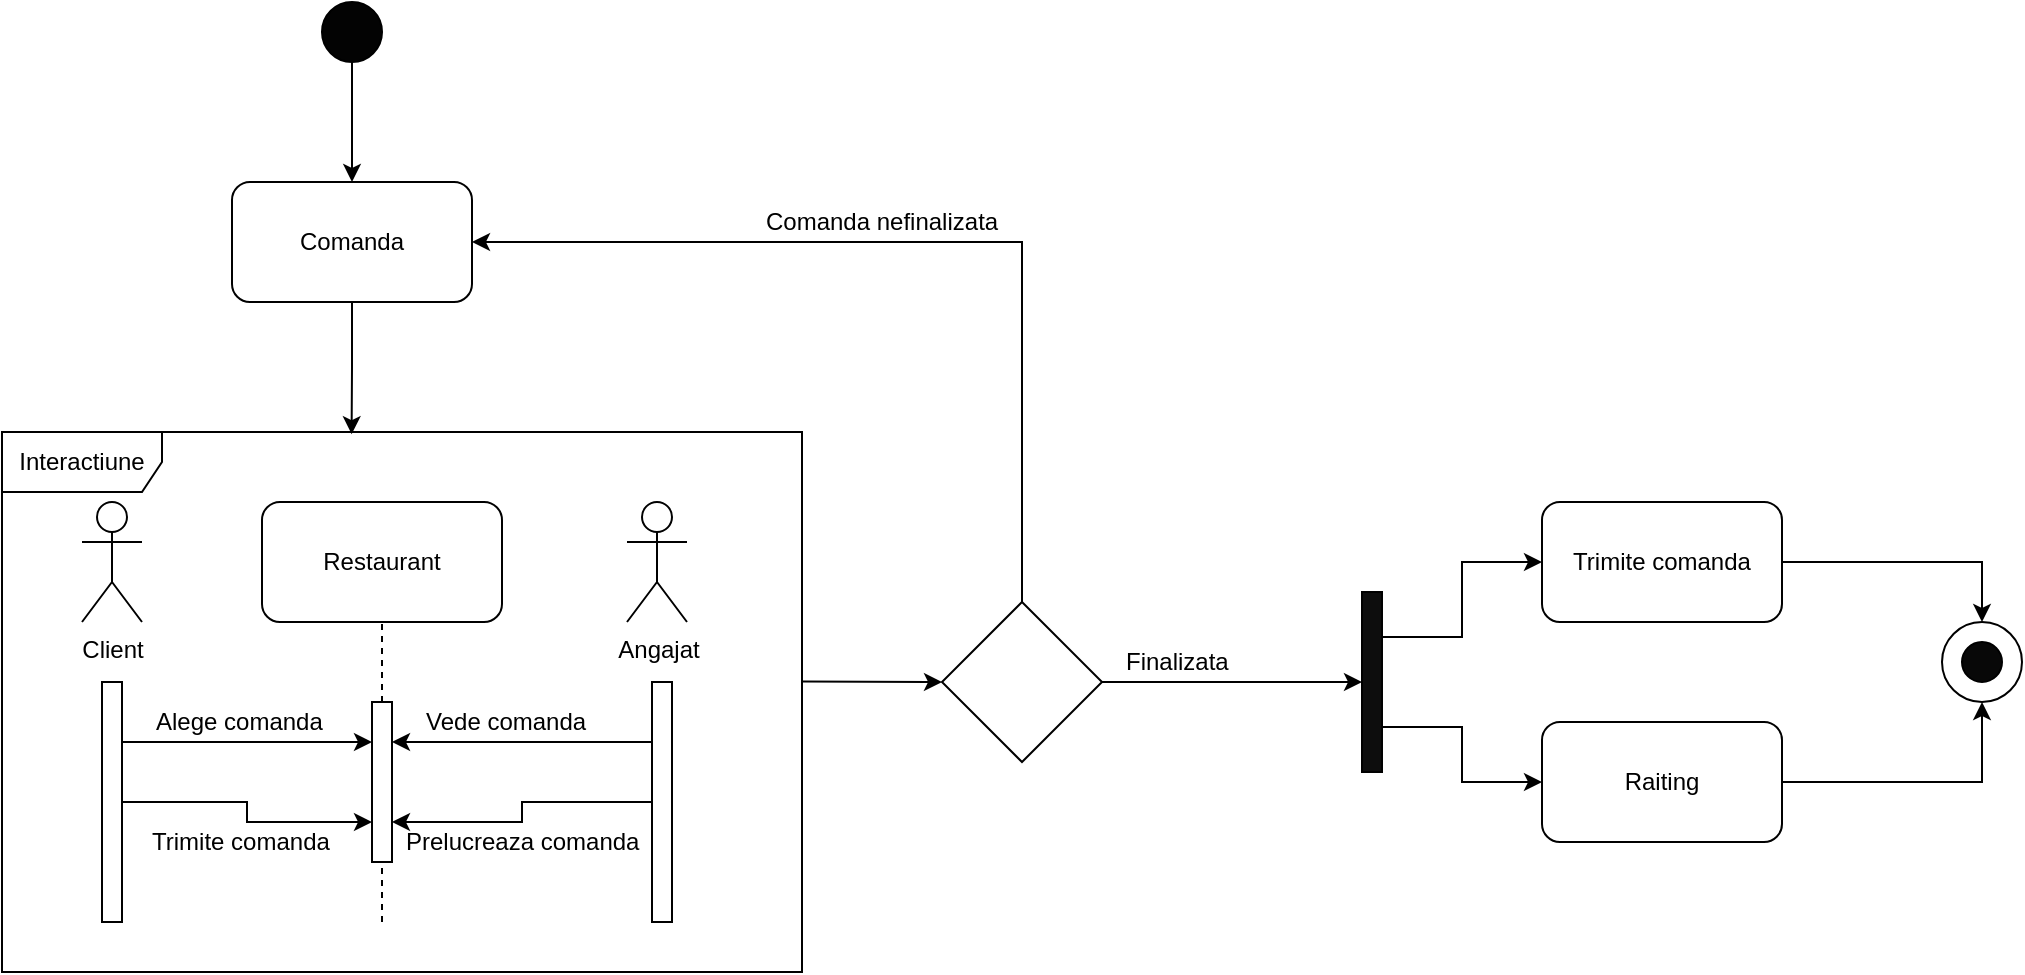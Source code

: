 <mxfile version="12.2.7" type="device" pages="1"><diagram id="_j-Is9A3159SnIleHM5O" name="Page-1"><mxGraphModel dx="1024" dy="534" grid="1" gridSize="10" guides="1" tooltips="1" connect="1" arrows="1" fold="1" page="1" pageScale="1" pageWidth="850" pageHeight="1100" background="#ffffff" math="0" shadow="0"><root><mxCell id="0"/><mxCell id="1" parent="0"/><mxCell id="GLLG_fY9HDYLpjCnQuCL-3" style="edgeStyle=orthogonalEdgeStyle;rounded=0;orthogonalLoop=1;jettySize=auto;html=1;exitX=0.5;exitY=1;exitDx=0;exitDy=0;" edge="1" parent="1" source="GLLG_fY9HDYLpjCnQuCL-1" target="GLLG_fY9HDYLpjCnQuCL-2"><mxGeometry relative="1" as="geometry"/></mxCell><mxCell id="GLLG_fY9HDYLpjCnQuCL-1" value="" style="ellipse;whiteSpace=wrap;html=1;aspect=fixed;fillColor=#030303;" vertex="1" parent="1"><mxGeometry x="180" y="40" width="30" height="30" as="geometry"/></mxCell><mxCell id="GLLG_fY9HDYLpjCnQuCL-32" style="edgeStyle=orthogonalEdgeStyle;rounded=0;orthogonalLoop=1;jettySize=auto;html=1;exitX=0.5;exitY=1;exitDx=0;exitDy=0;entryX=0.437;entryY=0.004;entryDx=0;entryDy=0;entryPerimeter=0;" edge="1" parent="1" source="GLLG_fY9HDYLpjCnQuCL-2" target="GLLG_fY9HDYLpjCnQuCL-4"><mxGeometry relative="1" as="geometry"/></mxCell><mxCell id="GLLG_fY9HDYLpjCnQuCL-2" value="Comanda" style="rounded=1;whiteSpace=wrap;html=1;fillColor=#FFFFFF;" vertex="1" parent="1"><mxGeometry x="135" y="130" width="120" height="60" as="geometry"/></mxCell><mxCell id="GLLG_fY9HDYLpjCnQuCL-4" value="Interactiune" style="shape=umlFrame;whiteSpace=wrap;html=1;fillColor=#FFFFFF;width=80;height=30;" vertex="1" parent="1"><mxGeometry x="20" y="255" width="400" height="270" as="geometry"/></mxCell><mxCell id="GLLG_fY9HDYLpjCnQuCL-5" value="Client" style="shape=umlActor;verticalLabelPosition=bottom;labelBackgroundColor=#ffffff;verticalAlign=top;html=1;outlineConnect=0;fillColor=#FFFFFF;" vertex="1" parent="1"><mxGeometry x="60" y="290" width="30" height="60" as="geometry"/></mxCell><mxCell id="GLLG_fY9HDYLpjCnQuCL-22" style="edgeStyle=orthogonalEdgeStyle;rounded=0;orthogonalLoop=1;jettySize=auto;html=1;exitX=1;exitY=0.5;exitDx=0;exitDy=0;entryX=0;entryY=0.75;entryDx=0;entryDy=0;" edge="1" parent="1" source="GLLG_fY9HDYLpjCnQuCL-10" target="GLLG_fY9HDYLpjCnQuCL-19"><mxGeometry relative="1" as="geometry"/></mxCell><mxCell id="GLLG_fY9HDYLpjCnQuCL-10" value="" style="rounded=0;whiteSpace=wrap;html=1;fillColor=#FFFFFF;" vertex="1" parent="1"><mxGeometry x="70" y="380" width="10" height="120" as="geometry"/></mxCell><mxCell id="GLLG_fY9HDYLpjCnQuCL-11" value="Restaurant" style="rounded=1;whiteSpace=wrap;html=1;fillColor=#FFFFFF;" vertex="1" parent="1"><mxGeometry x="150" y="290" width="120" height="60" as="geometry"/></mxCell><mxCell id="GLLG_fY9HDYLpjCnQuCL-12" value="" style="endArrow=none;dashed=1;html=1;entryX=0.5;entryY=1;entryDx=0;entryDy=0;" edge="1" parent="1" source="GLLG_fY9HDYLpjCnQuCL-19" target="GLLG_fY9HDYLpjCnQuCL-11"><mxGeometry width="50" height="50" relative="1" as="geometry"><mxPoint x="210" y="500" as="sourcePoint"/><mxPoint x="510" y="540" as="targetPoint"/></mxGeometry></mxCell><mxCell id="GLLG_fY9HDYLpjCnQuCL-13" value="Angajat" style="shape=umlActor;verticalLabelPosition=bottom;labelBackgroundColor=#ffffff;verticalAlign=top;html=1;outlineConnect=0;fillColor=#FFFFFF;" vertex="1" parent="1"><mxGeometry x="332.5" y="290" width="30" height="60" as="geometry"/></mxCell><mxCell id="GLLG_fY9HDYLpjCnQuCL-27" style="edgeStyle=orthogonalEdgeStyle;rounded=0;orthogonalLoop=1;jettySize=auto;html=1;exitX=0;exitY=0.25;exitDx=0;exitDy=0;entryX=1;entryY=0.25;entryDx=0;entryDy=0;" edge="1" parent="1" source="GLLG_fY9HDYLpjCnQuCL-18" target="GLLG_fY9HDYLpjCnQuCL-19"><mxGeometry relative="1" as="geometry"/></mxCell><mxCell id="GLLG_fY9HDYLpjCnQuCL-28" style="edgeStyle=orthogonalEdgeStyle;rounded=0;orthogonalLoop=1;jettySize=auto;html=1;exitX=0;exitY=0.5;exitDx=0;exitDy=0;entryX=1;entryY=0.75;entryDx=0;entryDy=0;" edge="1" parent="1" source="GLLG_fY9HDYLpjCnQuCL-18" target="GLLG_fY9HDYLpjCnQuCL-19"><mxGeometry relative="1" as="geometry"/></mxCell><mxCell id="GLLG_fY9HDYLpjCnQuCL-18" value="" style="rounded=0;whiteSpace=wrap;html=1;fillColor=#FFFFFF;" vertex="1" parent="1"><mxGeometry x="345" y="380" width="10" height="120" as="geometry"/></mxCell><mxCell id="GLLG_fY9HDYLpjCnQuCL-19" value="" style="rounded=0;whiteSpace=wrap;html=1;fillColor=#FFFFFF;" vertex="1" parent="1"><mxGeometry x="205" y="390" width="10" height="80" as="geometry"/></mxCell><mxCell id="GLLG_fY9HDYLpjCnQuCL-20" value="" style="endArrow=none;dashed=1;html=1;entryX=0.5;entryY=1;entryDx=0;entryDy=0;" edge="1" parent="1" target="GLLG_fY9HDYLpjCnQuCL-19"><mxGeometry width="50" height="50" relative="1" as="geometry"><mxPoint x="210" y="500" as="sourcePoint"/><mxPoint x="210" y="350" as="targetPoint"/></mxGeometry></mxCell><mxCell id="GLLG_fY9HDYLpjCnQuCL-21" value="" style="endArrow=classic;html=1;exitX=1;exitY=0.25;exitDx=0;exitDy=0;entryX=0;entryY=0.25;entryDx=0;entryDy=0;" edge="1" parent="1" source="GLLG_fY9HDYLpjCnQuCL-10" target="GLLG_fY9HDYLpjCnQuCL-19"><mxGeometry width="50" height="50" relative="1" as="geometry"><mxPoint x="120" y="460" as="sourcePoint"/><mxPoint x="170" y="410" as="targetPoint"/></mxGeometry></mxCell><mxCell id="GLLG_fY9HDYLpjCnQuCL-24" value="Alege comanda" style="text;html=1;resizable=0;points=[];autosize=1;align=left;verticalAlign=top;spacingTop=-4;" vertex="1" parent="1"><mxGeometry x="95" y="390" width="100" height="20" as="geometry"/></mxCell><mxCell id="GLLG_fY9HDYLpjCnQuCL-25" value="Trimite comanda" style="text;html=1;resizable=0;points=[];autosize=1;align=left;verticalAlign=top;spacingTop=-4;" vertex="1" parent="1"><mxGeometry x="92.5" y="450" width="100" height="20" as="geometry"/></mxCell><mxCell id="GLLG_fY9HDYLpjCnQuCL-29" value="Vede comanda" style="text;html=1;resizable=0;points=[];autosize=1;align=left;verticalAlign=top;spacingTop=-4;" vertex="1" parent="1"><mxGeometry x="230" y="390" width="100" height="20" as="geometry"/></mxCell><mxCell id="GLLG_fY9HDYLpjCnQuCL-30" value="Prelucreaza comanda" style="text;html=1;resizable=0;points=[];autosize=1;align=left;verticalAlign=top;spacingTop=-4;" vertex="1" parent="1"><mxGeometry x="220" y="450" width="130" height="20" as="geometry"/></mxCell><mxCell id="GLLG_fY9HDYLpjCnQuCL-36" style="edgeStyle=orthogonalEdgeStyle;rounded=0;orthogonalLoop=1;jettySize=auto;html=1;exitX=0.5;exitY=0;exitDx=0;exitDy=0;entryX=1;entryY=0.5;entryDx=0;entryDy=0;" edge="1" parent="1" source="GLLG_fY9HDYLpjCnQuCL-33" target="GLLG_fY9HDYLpjCnQuCL-2"><mxGeometry relative="1" as="geometry"/></mxCell><mxCell id="GLLG_fY9HDYLpjCnQuCL-33" value="" style="rhombus;whiteSpace=wrap;html=1;fillColor=#FFFFFF;" vertex="1" parent="1"><mxGeometry x="490" y="340" width="80" height="80" as="geometry"/></mxCell><mxCell id="GLLG_fY9HDYLpjCnQuCL-34" value="" style="endArrow=classic;html=1;exitX=1.001;exitY=0.462;exitDx=0;exitDy=0;exitPerimeter=0;entryX=0;entryY=0.5;entryDx=0;entryDy=0;" edge="1" parent="1" source="GLLG_fY9HDYLpjCnQuCL-4" target="GLLG_fY9HDYLpjCnQuCL-33"><mxGeometry width="50" height="50" relative="1" as="geometry"><mxPoint x="20" y="600" as="sourcePoint"/><mxPoint x="70" y="550" as="targetPoint"/></mxGeometry></mxCell><mxCell id="GLLG_fY9HDYLpjCnQuCL-37" value="Comanda nefinalizata" style="text;html=1;resizable=0;points=[];autosize=1;align=left;verticalAlign=top;spacingTop=-4;" vertex="1" parent="1"><mxGeometry x="400" y="140" width="130" height="20" as="geometry"/></mxCell><mxCell id="GLLG_fY9HDYLpjCnQuCL-38" value="" style="endArrow=classic;html=1;exitX=1;exitY=0.5;exitDx=0;exitDy=0;entryX=0;entryY=0.5;entryDx=0;entryDy=0;" edge="1" parent="1" source="GLLG_fY9HDYLpjCnQuCL-33" target="GLLG_fY9HDYLpjCnQuCL-40"><mxGeometry width="50" height="50" relative="1" as="geometry"><mxPoint x="640" y="400" as="sourcePoint"/><mxPoint x="690" y="380" as="targetPoint"/></mxGeometry></mxCell><mxCell id="GLLG_fY9HDYLpjCnQuCL-39" value="Finalizata" style="text;html=1;resizable=0;points=[];autosize=1;align=left;verticalAlign=top;spacingTop=-4;" vertex="1" parent="1"><mxGeometry x="580" y="360" width="70" height="20" as="geometry"/></mxCell><mxCell id="GLLG_fY9HDYLpjCnQuCL-43" style="edgeStyle=orthogonalEdgeStyle;rounded=0;orthogonalLoop=1;jettySize=auto;html=1;exitX=1;exitY=0.25;exitDx=0;exitDy=0;entryX=0;entryY=0.5;entryDx=0;entryDy=0;" edge="1" parent="1" source="GLLG_fY9HDYLpjCnQuCL-40" target="GLLG_fY9HDYLpjCnQuCL-41"><mxGeometry relative="1" as="geometry"/></mxCell><mxCell id="GLLG_fY9HDYLpjCnQuCL-44" style="edgeStyle=orthogonalEdgeStyle;rounded=0;orthogonalLoop=1;jettySize=auto;html=1;exitX=1;exitY=0.75;exitDx=0;exitDy=0;entryX=0;entryY=0.5;entryDx=0;entryDy=0;" edge="1" parent="1" source="GLLG_fY9HDYLpjCnQuCL-40" target="GLLG_fY9HDYLpjCnQuCL-42"><mxGeometry relative="1" as="geometry"/></mxCell><mxCell id="GLLG_fY9HDYLpjCnQuCL-40" value="" style="rounded=0;whiteSpace=wrap;html=1;fillColor=#0D0D0D;" vertex="1" parent="1"><mxGeometry x="700" y="335" width="10" height="90" as="geometry"/></mxCell><mxCell id="GLLG_fY9HDYLpjCnQuCL-48" style="edgeStyle=orthogonalEdgeStyle;rounded=0;orthogonalLoop=1;jettySize=auto;html=1;exitX=1;exitY=0.5;exitDx=0;exitDy=0;entryX=0.5;entryY=0;entryDx=0;entryDy=0;" edge="1" parent="1" source="GLLG_fY9HDYLpjCnQuCL-41" target="GLLG_fY9HDYLpjCnQuCL-45"><mxGeometry relative="1" as="geometry"/></mxCell><mxCell id="GLLG_fY9HDYLpjCnQuCL-41" value="Trimite comanda" style="rounded=1;whiteSpace=wrap;html=1;fillColor=#FFFFFF;" vertex="1" parent="1"><mxGeometry x="790" y="290" width="120" height="60" as="geometry"/></mxCell><mxCell id="GLLG_fY9HDYLpjCnQuCL-49" style="edgeStyle=orthogonalEdgeStyle;rounded=0;orthogonalLoop=1;jettySize=auto;html=1;exitX=1;exitY=0.5;exitDx=0;exitDy=0;entryX=0.5;entryY=1;entryDx=0;entryDy=0;" edge="1" parent="1" source="GLLG_fY9HDYLpjCnQuCL-42" target="GLLG_fY9HDYLpjCnQuCL-45"><mxGeometry relative="1" as="geometry"/></mxCell><mxCell id="GLLG_fY9HDYLpjCnQuCL-42" value="Raiting" style="rounded=1;whiteSpace=wrap;html=1;fillColor=#FFFFFF;" vertex="1" parent="1"><mxGeometry x="790" y="400" width="120" height="60" as="geometry"/></mxCell><mxCell id="GLLG_fY9HDYLpjCnQuCL-45" value="" style="ellipse;whiteSpace=wrap;html=1;aspect=fixed;fillColor=#FFFFFF;" vertex="1" parent="1"><mxGeometry x="990" y="350" width="40" height="40" as="geometry"/></mxCell><mxCell id="GLLG_fY9HDYLpjCnQuCL-46" value="" style="ellipse;whiteSpace=wrap;html=1;aspect=fixed;fillColor=#080808;" vertex="1" parent="1"><mxGeometry x="1000" y="360" width="20" height="20" as="geometry"/></mxCell></root></mxGraphModel></diagram></mxfile>